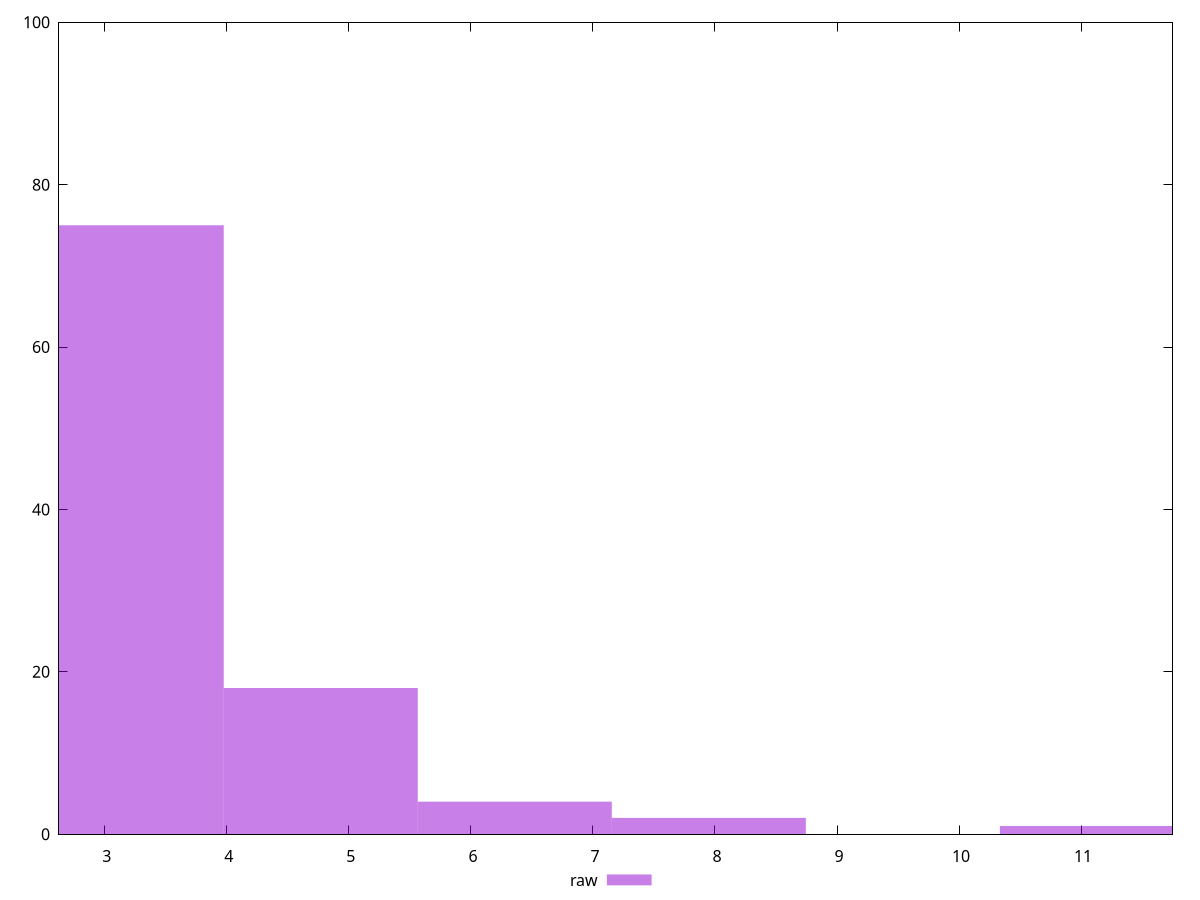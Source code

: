 reset

$raw <<EOF
3.1798279380567 75
7.94956984514175 2
4.7697419070850495 18
11.12939778319845 1
6.3596558761134 4
EOF

set key outside below
set boxwidth 1.58991396902835
set xrange [2.625:11.748999999999999]
set yrange [0:100]
set trange [0:100]
set style fill transparent solid 0.5 noborder
set terminal svg size 640, 490 enhanced background rgb 'white'
set output "report_00009_2021-02-08T22-37-41.559Z/server-response-time/samples/pages+cached+noadtech+nomedia+nocss/raw/histogram.svg"

plot $raw title "raw" with boxes

reset
